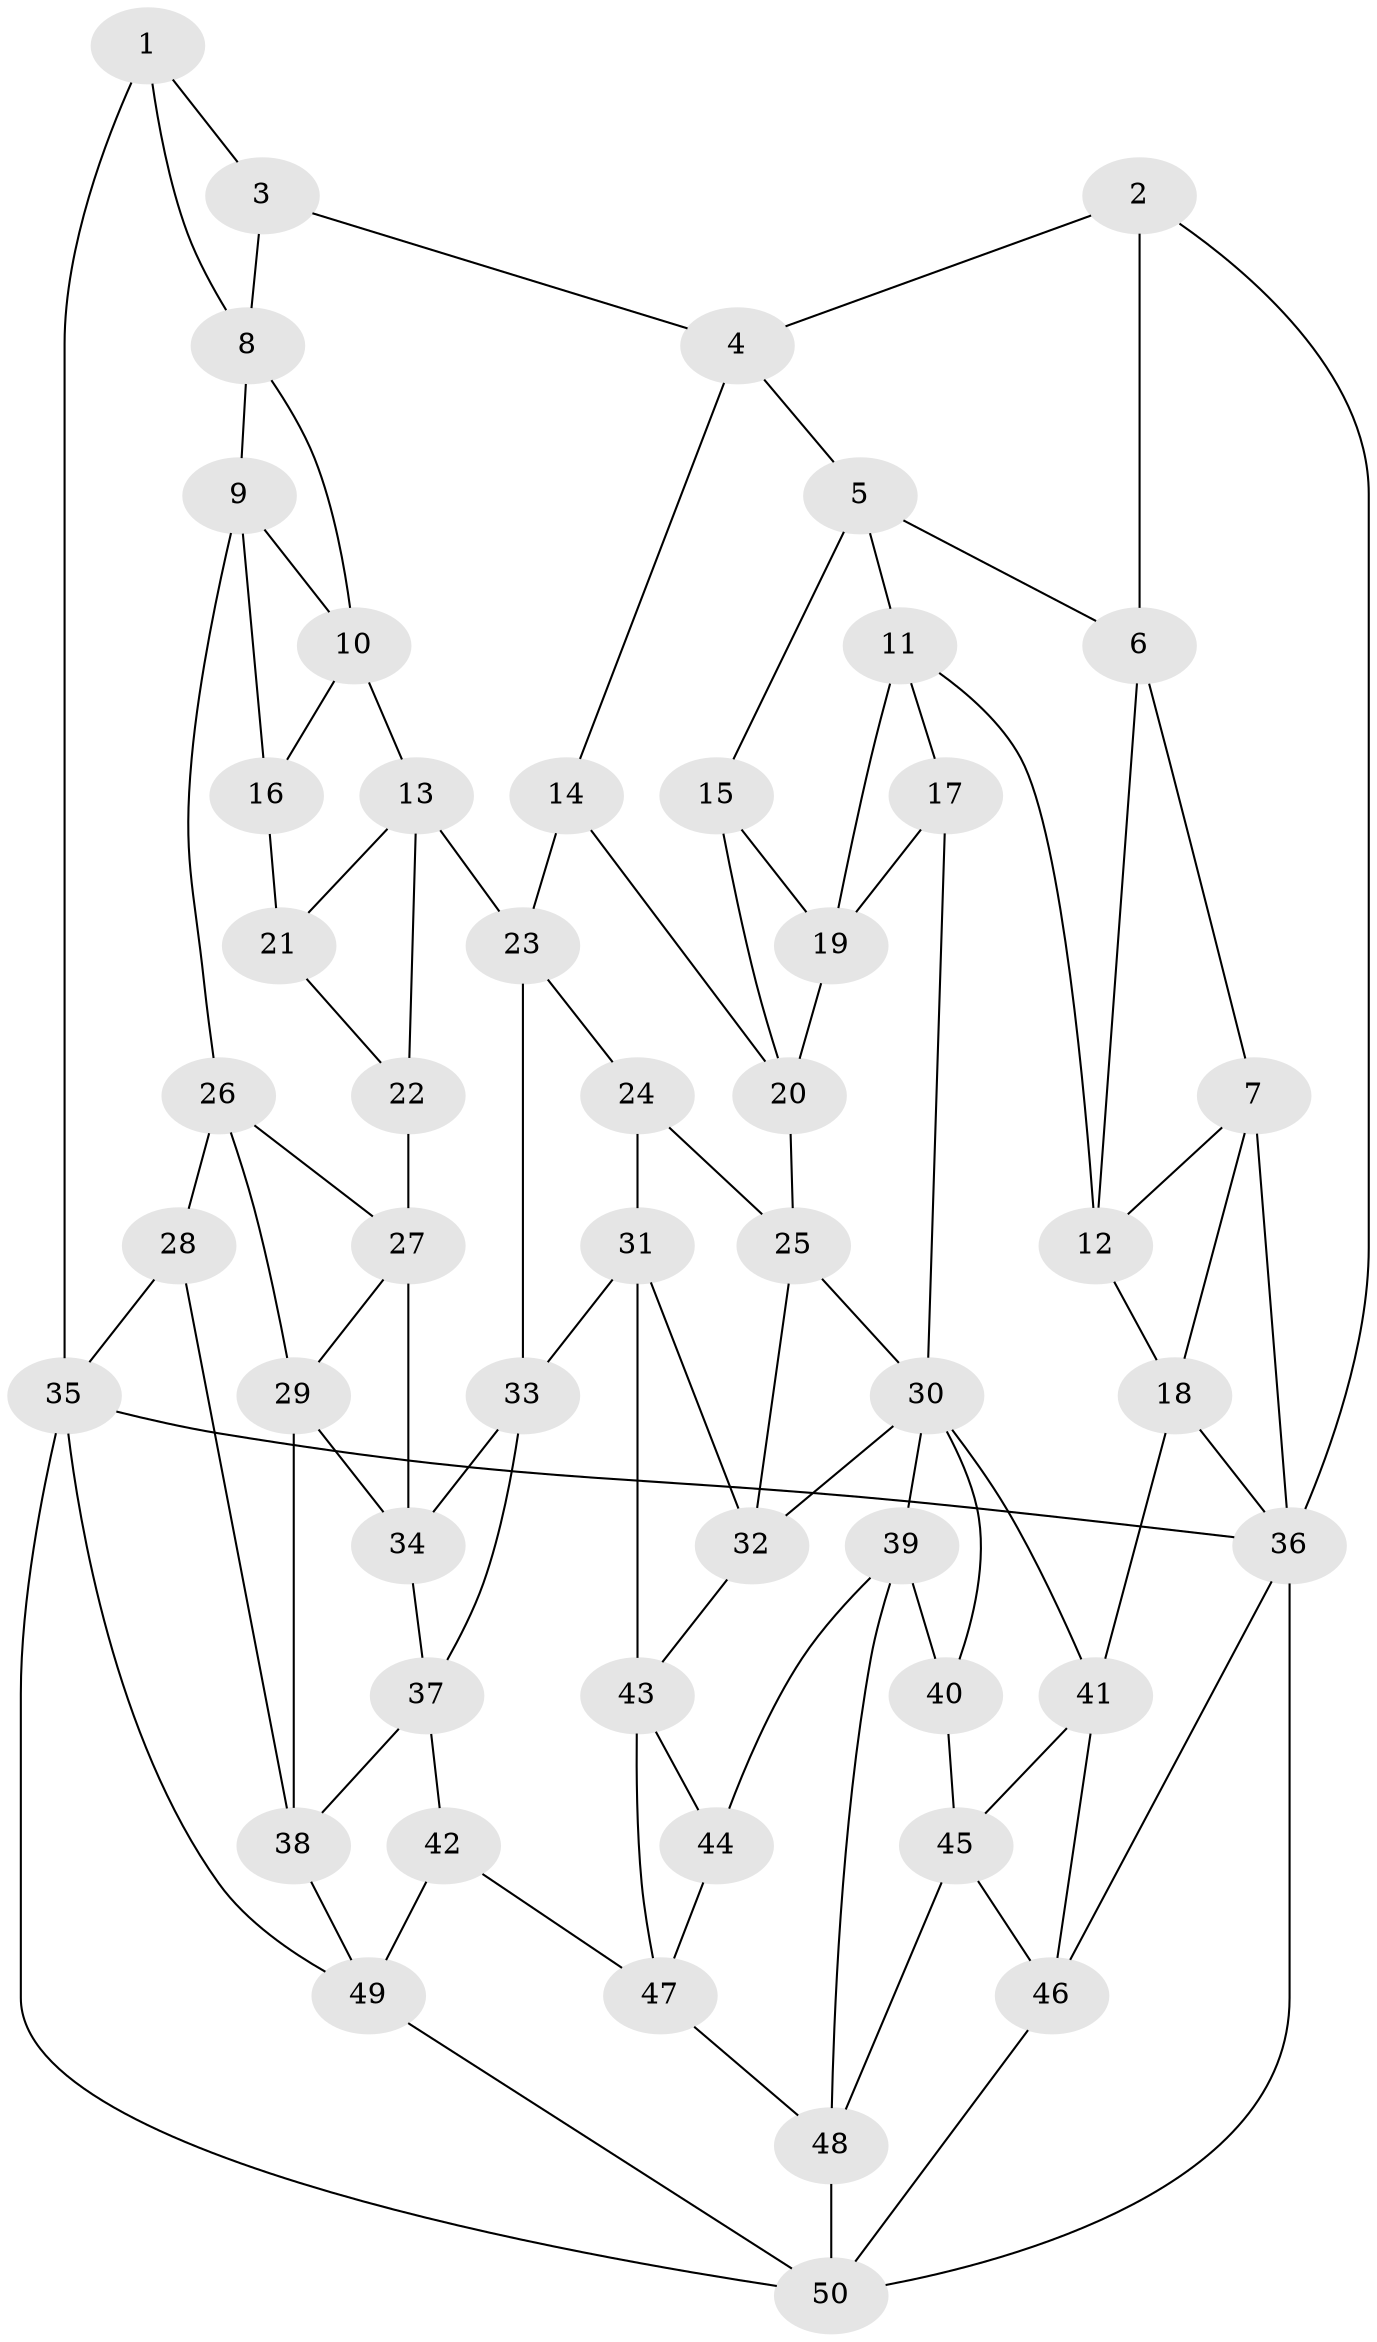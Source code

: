 // original degree distribution, {3: 0.020202020202020204, 4: 0.25252525252525254, 5: 0.5050505050505051, 6: 0.2222222222222222}
// Generated by graph-tools (version 1.1) at 2025/51/03/09/25 03:51:05]
// undirected, 50 vertices, 96 edges
graph export_dot {
graph [start="1"]
  node [color=gray90,style=filled];
  1;
  2;
  3;
  4;
  5;
  6;
  7;
  8;
  9;
  10;
  11;
  12;
  13;
  14;
  15;
  16;
  17;
  18;
  19;
  20;
  21;
  22;
  23;
  24;
  25;
  26;
  27;
  28;
  29;
  30;
  31;
  32;
  33;
  34;
  35;
  36;
  37;
  38;
  39;
  40;
  41;
  42;
  43;
  44;
  45;
  46;
  47;
  48;
  49;
  50;
  1 -- 3 [weight=1.0];
  1 -- 8 [weight=1.0];
  1 -- 35 [weight=1.0];
  2 -- 4 [weight=1.0];
  2 -- 6 [weight=1.0];
  2 -- 36 [weight=1.0];
  3 -- 4 [weight=1.0];
  3 -- 8 [weight=1.0];
  4 -- 5 [weight=1.0];
  4 -- 14 [weight=1.0];
  5 -- 6 [weight=1.0];
  5 -- 11 [weight=1.0];
  5 -- 15 [weight=1.0];
  6 -- 7 [weight=1.0];
  6 -- 12 [weight=1.0];
  7 -- 12 [weight=1.0];
  7 -- 18 [weight=1.0];
  7 -- 36 [weight=1.0];
  8 -- 9 [weight=1.0];
  8 -- 10 [weight=1.0];
  9 -- 10 [weight=1.0];
  9 -- 16 [weight=1.0];
  9 -- 26 [weight=1.0];
  10 -- 13 [weight=1.0];
  10 -- 16 [weight=1.0];
  11 -- 12 [weight=1.0];
  11 -- 17 [weight=1.0];
  11 -- 19 [weight=1.0];
  12 -- 18 [weight=1.0];
  13 -- 21 [weight=1.0];
  13 -- 22 [weight=1.0];
  13 -- 23 [weight=1.0];
  14 -- 20 [weight=1.0];
  14 -- 23 [weight=1.0];
  15 -- 19 [weight=1.0];
  15 -- 20 [weight=1.0];
  16 -- 21 [weight=2.0];
  17 -- 19 [weight=1.0];
  17 -- 30 [weight=1.0];
  18 -- 36 [weight=1.0];
  18 -- 41 [weight=1.0];
  19 -- 20 [weight=1.0];
  20 -- 25 [weight=1.0];
  21 -- 22 [weight=1.0];
  22 -- 27 [weight=1.0];
  23 -- 24 [weight=1.0];
  23 -- 33 [weight=1.0];
  24 -- 25 [weight=1.0];
  24 -- 31 [weight=1.0];
  25 -- 30 [weight=1.0];
  25 -- 32 [weight=1.0];
  26 -- 27 [weight=1.0];
  26 -- 28 [weight=1.0];
  26 -- 29 [weight=1.0];
  27 -- 29 [weight=1.0];
  27 -- 34 [weight=1.0];
  28 -- 35 [weight=2.0];
  28 -- 38 [weight=1.0];
  29 -- 34 [weight=1.0];
  29 -- 38 [weight=1.0];
  30 -- 32 [weight=1.0];
  30 -- 39 [weight=1.0];
  30 -- 40 [weight=1.0];
  30 -- 41 [weight=1.0];
  31 -- 32 [weight=1.0];
  31 -- 33 [weight=1.0];
  31 -- 43 [weight=1.0];
  32 -- 43 [weight=1.0];
  33 -- 34 [weight=1.0];
  33 -- 37 [weight=1.0];
  34 -- 37 [weight=1.0];
  35 -- 36 [weight=1.0];
  35 -- 49 [weight=1.0];
  35 -- 50 [weight=1.0];
  36 -- 46 [weight=1.0];
  36 -- 50 [weight=1.0];
  37 -- 38 [weight=1.0];
  37 -- 42 [weight=1.0];
  38 -- 49 [weight=1.0];
  39 -- 40 [weight=1.0];
  39 -- 44 [weight=1.0];
  39 -- 48 [weight=1.0];
  40 -- 45 [weight=1.0];
  41 -- 45 [weight=1.0];
  41 -- 46 [weight=1.0];
  42 -- 47 [weight=1.0];
  42 -- 49 [weight=1.0];
  43 -- 44 [weight=1.0];
  43 -- 47 [weight=1.0];
  44 -- 47 [weight=1.0];
  45 -- 46 [weight=1.0];
  45 -- 48 [weight=1.0];
  46 -- 50 [weight=1.0];
  47 -- 48 [weight=1.0];
  48 -- 50 [weight=1.0];
  49 -- 50 [weight=1.0];
}
